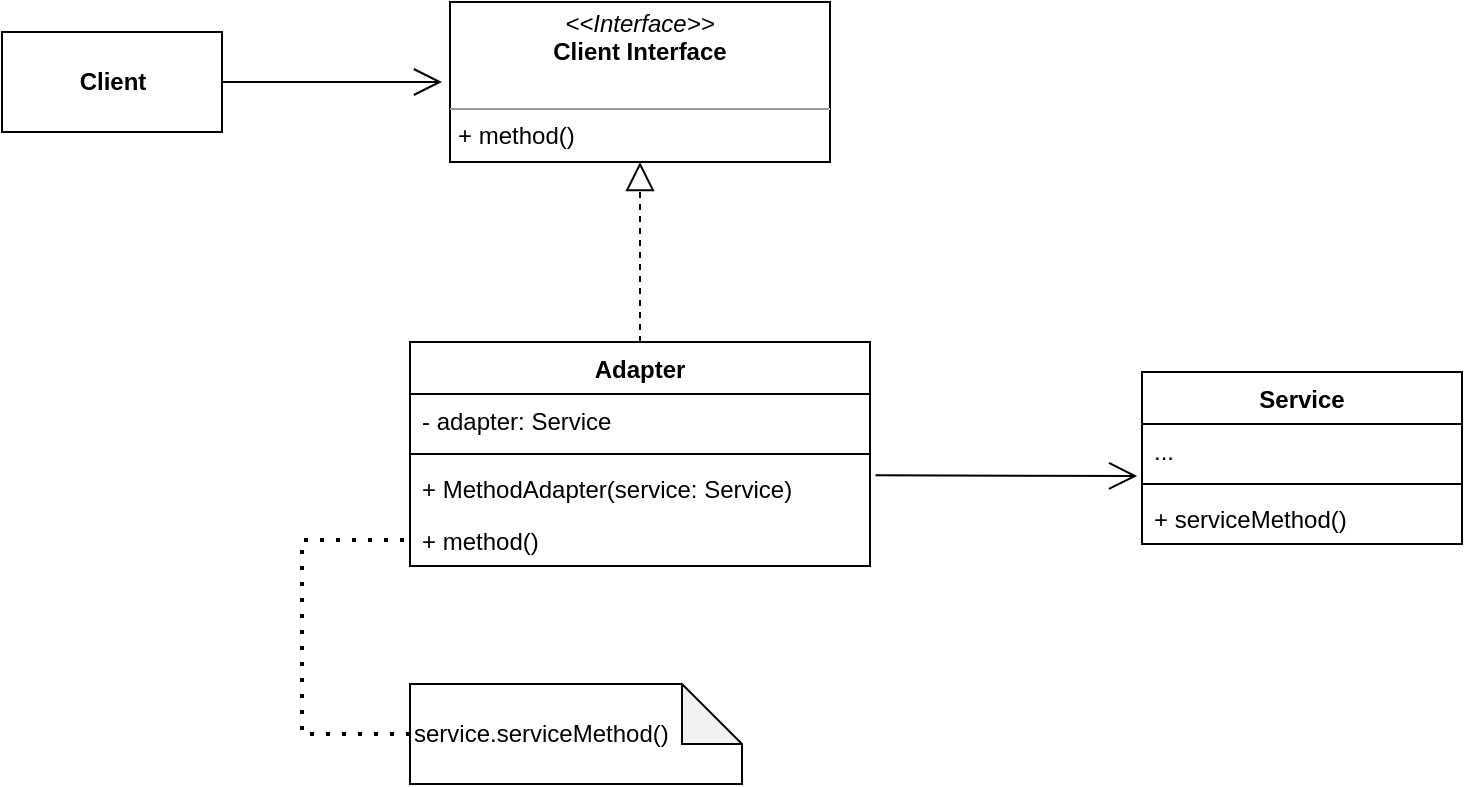 <mxfile version="20.5.1" type="github">
  <diagram id="LxMQqAin8yo5kP_njmpx" name="第 1 页">
    <mxGraphModel dx="1550" dy="859" grid="1" gridSize="10" guides="1" tooltips="1" connect="1" arrows="1" fold="1" page="1" pageScale="1" pageWidth="827" pageHeight="1169" math="0" shadow="0">
      <root>
        <mxCell id="0" />
        <mxCell id="1" parent="0" />
        <mxCell id="Ski1snLEOMTWOJ5Q2Jg2-6" value="&lt;p style=&quot;margin:0px;margin-top:4px;text-align:center;&quot;&gt;&lt;i&gt;&amp;lt;&amp;lt;Interface&amp;gt;&amp;gt;&lt;/i&gt;&lt;br&gt;&lt;b&gt;Client Interface&lt;/b&gt;&lt;/p&gt;&lt;br&gt;&lt;hr size=&quot;1&quot;&gt;&lt;p style=&quot;margin:0px;margin-left:4px;&quot;&gt;+ method()&lt;br&gt;&lt;/p&gt;" style="verticalAlign=top;align=left;overflow=fill;fontSize=12;fontFamily=Helvetica;html=1;" vertex="1" parent="1">
          <mxGeometry x="274" y="244" width="190" height="80" as="geometry" />
        </mxCell>
        <mxCell id="Ski1snLEOMTWOJ5Q2Jg2-8" value="Adapter" style="swimlane;fontStyle=1;align=center;verticalAlign=top;childLayout=stackLayout;horizontal=1;startSize=26;horizontalStack=0;resizeParent=1;resizeParentMax=0;resizeLast=0;collapsible=1;marginBottom=0;" vertex="1" parent="1">
          <mxGeometry x="254" y="414" width="230" height="112" as="geometry" />
        </mxCell>
        <mxCell id="Ski1snLEOMTWOJ5Q2Jg2-9" value="- adapter: Service" style="text;strokeColor=none;fillColor=none;align=left;verticalAlign=top;spacingLeft=4;spacingRight=4;overflow=hidden;rotatable=0;points=[[0,0.5],[1,0.5]];portConstraint=eastwest;" vertex="1" parent="Ski1snLEOMTWOJ5Q2Jg2-8">
          <mxGeometry y="26" width="230" height="26" as="geometry" />
        </mxCell>
        <mxCell id="Ski1snLEOMTWOJ5Q2Jg2-10" value="" style="line;strokeWidth=1;fillColor=none;align=left;verticalAlign=middle;spacingTop=-1;spacingLeft=3;spacingRight=3;rotatable=0;labelPosition=right;points=[];portConstraint=eastwest;strokeColor=inherit;" vertex="1" parent="Ski1snLEOMTWOJ5Q2Jg2-8">
          <mxGeometry y="52" width="230" height="8" as="geometry" />
        </mxCell>
        <mxCell id="Ski1snLEOMTWOJ5Q2Jg2-17" value="+ MethodAdapter(service: Service)" style="text;strokeColor=none;fillColor=none;align=left;verticalAlign=top;spacingLeft=4;spacingRight=4;overflow=hidden;rotatable=0;points=[[0,0.5],[1,0.5]];portConstraint=eastwest;" vertex="1" parent="Ski1snLEOMTWOJ5Q2Jg2-8">
          <mxGeometry y="60" width="230" height="26" as="geometry" />
        </mxCell>
        <mxCell id="Ski1snLEOMTWOJ5Q2Jg2-11" value="+ method()" style="text;strokeColor=none;fillColor=none;align=left;verticalAlign=top;spacingLeft=4;spacingRight=4;overflow=hidden;rotatable=0;points=[[0,0.5],[1,0.5]];portConstraint=eastwest;" vertex="1" parent="Ski1snLEOMTWOJ5Q2Jg2-8">
          <mxGeometry y="86" width="230" height="26" as="geometry" />
        </mxCell>
        <mxCell id="Ski1snLEOMTWOJ5Q2Jg2-12" value="" style="endArrow=block;dashed=1;endFill=0;endSize=12;html=1;rounded=0;exitX=0.5;exitY=0;exitDx=0;exitDy=0;entryX=0.5;entryY=1;entryDx=0;entryDy=0;" edge="1" parent="1" source="Ski1snLEOMTWOJ5Q2Jg2-8" target="Ski1snLEOMTWOJ5Q2Jg2-6">
          <mxGeometry width="160" relative="1" as="geometry">
            <mxPoint x="394" y="364" as="sourcePoint" />
            <mxPoint x="554" y="364" as="targetPoint" />
          </mxGeometry>
        </mxCell>
        <mxCell id="Ski1snLEOMTWOJ5Q2Jg2-13" value="Service" style="swimlane;fontStyle=1;align=center;verticalAlign=top;childLayout=stackLayout;horizontal=1;startSize=26;horizontalStack=0;resizeParent=1;resizeParentMax=0;resizeLast=0;collapsible=1;marginBottom=0;" vertex="1" parent="1">
          <mxGeometry x="620" y="429" width="160" height="86" as="geometry" />
        </mxCell>
        <mxCell id="Ski1snLEOMTWOJ5Q2Jg2-14" value="..." style="text;strokeColor=none;fillColor=none;align=left;verticalAlign=top;spacingLeft=4;spacingRight=4;overflow=hidden;rotatable=0;points=[[0,0.5],[1,0.5]];portConstraint=eastwest;" vertex="1" parent="Ski1snLEOMTWOJ5Q2Jg2-13">
          <mxGeometry y="26" width="160" height="26" as="geometry" />
        </mxCell>
        <mxCell id="Ski1snLEOMTWOJ5Q2Jg2-15" value="" style="line;strokeWidth=1;fillColor=none;align=left;verticalAlign=middle;spacingTop=-1;spacingLeft=3;spacingRight=3;rotatable=0;labelPosition=right;points=[];portConstraint=eastwest;strokeColor=inherit;" vertex="1" parent="Ski1snLEOMTWOJ5Q2Jg2-13">
          <mxGeometry y="52" width="160" height="8" as="geometry" />
        </mxCell>
        <mxCell id="Ski1snLEOMTWOJ5Q2Jg2-16" value="+ serviceMethod()" style="text;strokeColor=none;fillColor=none;align=left;verticalAlign=top;spacingLeft=4;spacingRight=4;overflow=hidden;rotatable=0;points=[[0,0.5],[1,0.5]];portConstraint=eastwest;" vertex="1" parent="Ski1snLEOMTWOJ5Q2Jg2-13">
          <mxGeometry y="60" width="160" height="26" as="geometry" />
        </mxCell>
        <mxCell id="Ski1snLEOMTWOJ5Q2Jg2-18" value="" style="endArrow=open;endFill=1;endSize=12;html=1;rounded=0;entryX=-0.015;entryY=1;entryDx=0;entryDy=0;entryPerimeter=0;exitX=1.012;exitY=0.254;exitDx=0;exitDy=0;exitPerimeter=0;" edge="1" parent="1" source="Ski1snLEOMTWOJ5Q2Jg2-17" target="Ski1snLEOMTWOJ5Q2Jg2-14">
          <mxGeometry width="160" relative="1" as="geometry">
            <mxPoint x="490" y="479" as="sourcePoint" />
            <mxPoint x="640" y="480" as="targetPoint" />
          </mxGeometry>
        </mxCell>
        <mxCell id="Ski1snLEOMTWOJ5Q2Jg2-19" value="" style="endArrow=none;dashed=1;html=1;dashPattern=1 3;strokeWidth=2;rounded=0;entryX=0;entryY=0.5;entryDx=0;entryDy=0;exitX=0;exitY=0.5;exitDx=0;exitDy=0;exitPerimeter=0;" edge="1" parent="1" source="Ski1snLEOMTWOJ5Q2Jg2-20" target="Ski1snLEOMTWOJ5Q2Jg2-11">
          <mxGeometry width="50" height="50" relative="1" as="geometry">
            <mxPoint x="200" y="650" as="sourcePoint" />
            <mxPoint x="240" y="560" as="targetPoint" />
            <Array as="points">
              <mxPoint x="200" y="610" />
              <mxPoint x="200" y="513" />
            </Array>
          </mxGeometry>
        </mxCell>
        <mxCell id="Ski1snLEOMTWOJ5Q2Jg2-20" value="service.&lt;span style=&quot;&quot;&gt;serviceMethod&lt;/span&gt;()" style="shape=note;whiteSpace=wrap;html=1;backgroundOutline=1;darkOpacity=0.05;align=left;" vertex="1" parent="1">
          <mxGeometry x="254" y="585" width="166" height="50" as="geometry" />
        </mxCell>
        <mxCell id="Ski1snLEOMTWOJ5Q2Jg2-22" value="Client" style="html=1;fontStyle=1" vertex="1" parent="1">
          <mxGeometry x="50" y="259" width="110" height="50" as="geometry" />
        </mxCell>
        <mxCell id="Ski1snLEOMTWOJ5Q2Jg2-24" value="" style="endArrow=open;endFill=1;endSize=12;html=1;rounded=0;" edge="1" parent="1" source="Ski1snLEOMTWOJ5Q2Jg2-22">
          <mxGeometry width="160" relative="1" as="geometry">
            <mxPoint x="140" y="284" as="sourcePoint" />
            <mxPoint x="270" y="284" as="targetPoint" />
          </mxGeometry>
        </mxCell>
      </root>
    </mxGraphModel>
  </diagram>
</mxfile>
